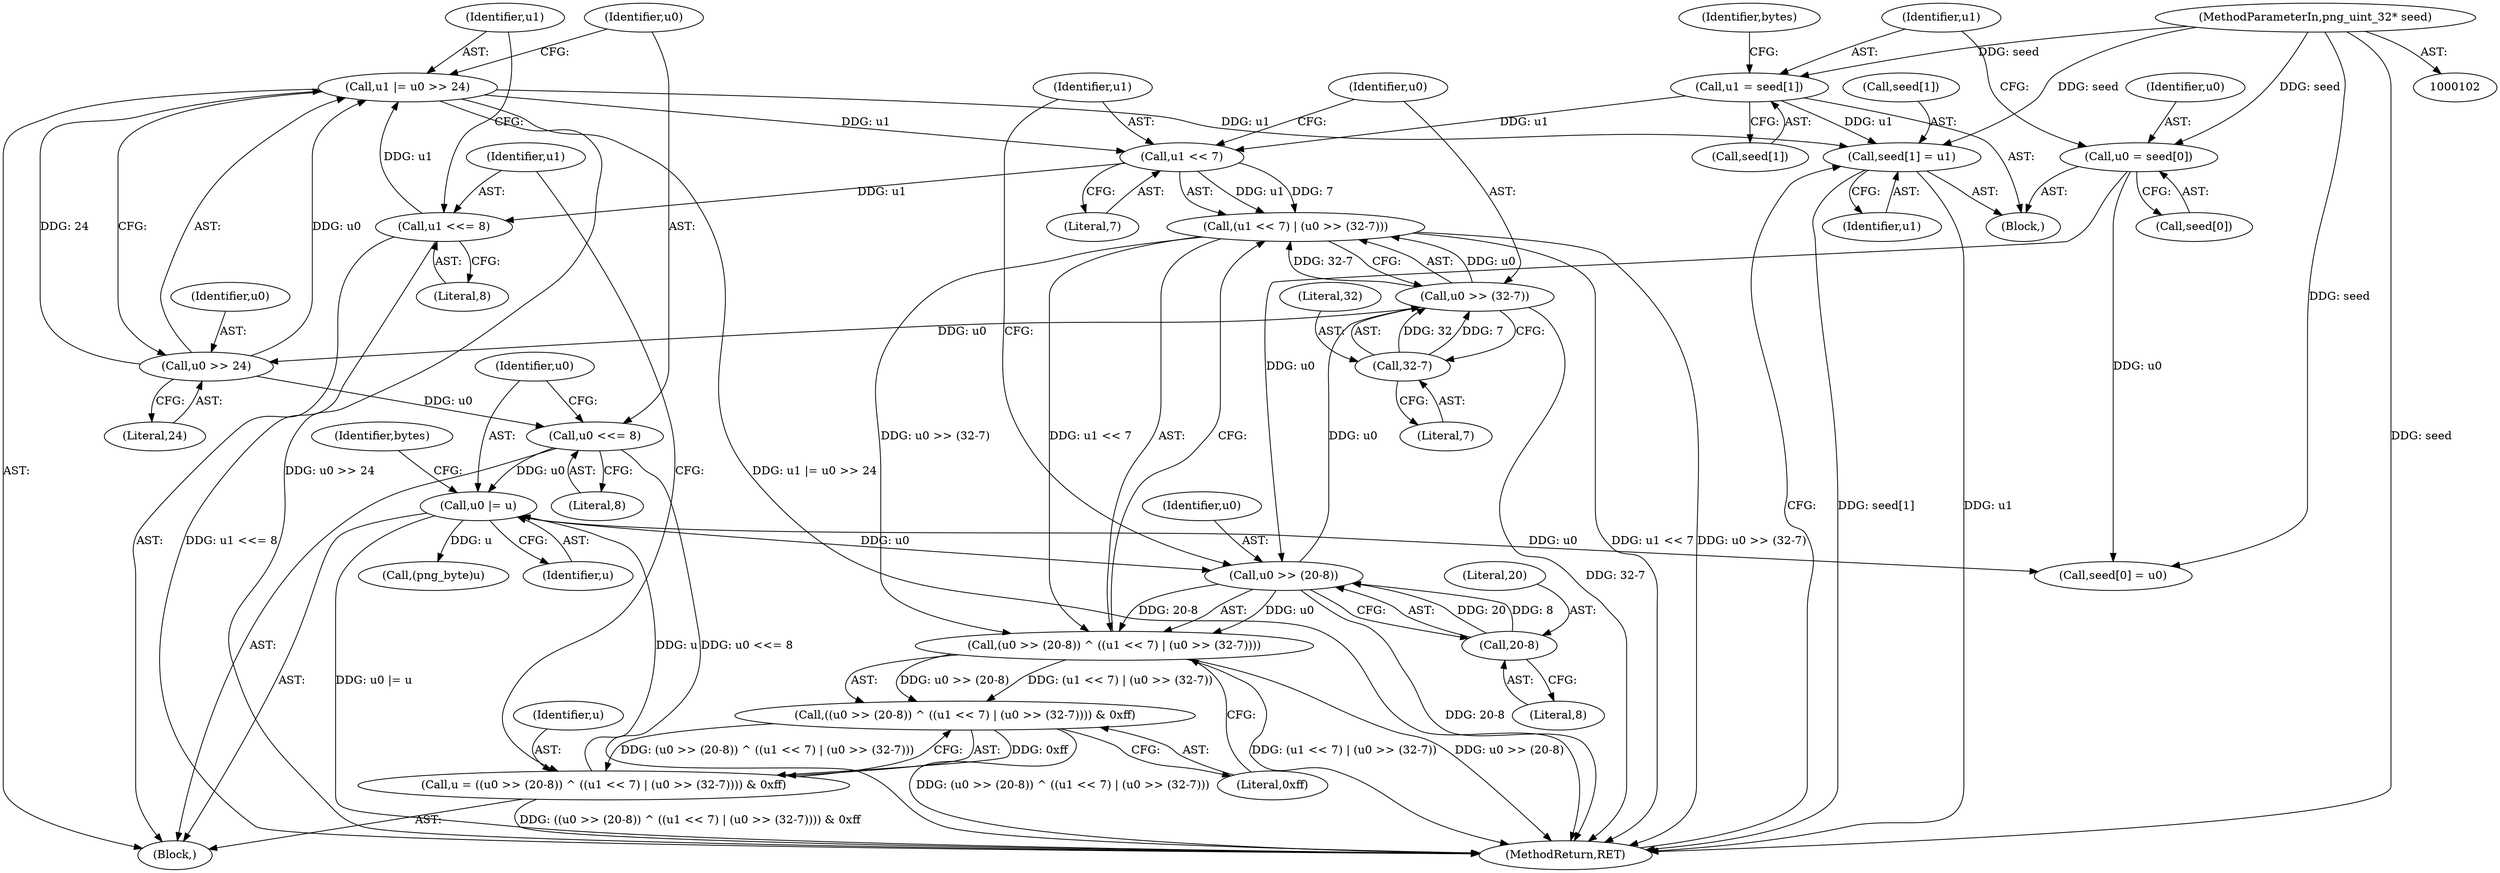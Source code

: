 digraph "0_Android_9d4853418ab2f754c2b63e091c29c5529b8b86ca_170@array" {
"1000182" [label="(Call,seed[1] = u1)"];
"1000159" [label="(Call,u1 |= u0 >> 24)"];
"1000156" [label="(Call,u1 <<= 8)"];
"1000147" [label="(Call,u1 << 7)"];
"1000114" [label="(Call,u1 = seed[1])"];
"1000103" [label="(MethodParameterIn,png_uint_32* seed)"];
"1000161" [label="(Call,u0 >> 24)"];
"1000150" [label="(Call,u0 >> (32-7))"];
"1000141" [label="(Call,u0 >> (20-8))"];
"1000167" [label="(Call,u0 |= u)"];
"1000164" [label="(Call,u0 <<= 8)"];
"1000137" [label="(Call,u = ((u0 >> (20-8)) ^ ((u1 << 7) | (u0 >> (32-7)))) & 0xff)"];
"1000139" [label="(Call,((u0 >> (20-8)) ^ ((u1 << 7) | (u0 >> (32-7)))) & 0xff)"];
"1000140" [label="(Call,(u0 >> (20-8)) ^ ((u1 << 7) | (u0 >> (32-7))))"];
"1000146" [label="(Call,(u1 << 7) | (u0 >> (32-7)))"];
"1000108" [label="(Call,u0 = seed[0])"];
"1000143" [label="(Call,20-8)"];
"1000152" [label="(Call,32-7)"];
"1000157" [label="(Identifier,u1)"];
"1000116" [label="(Call,seed[1])"];
"1000151" [label="(Identifier,u0)"];
"1000155" [label="(Literal,0xff)"];
"1000121" [label="(Identifier,bytes)"];
"1000174" [label="(Call,(png_byte)u)"];
"1000158" [label="(Literal,8)"];
"1000187" [label="(MethodReturn,RET)"];
"1000148" [label="(Identifier,u1)"];
"1000183" [label="(Call,seed[1])"];
"1000144" [label="(Literal,20)"];
"1000114" [label="(Call,u1 = seed[1])"];
"1000159" [label="(Call,u1 |= u0 >> 24)"];
"1000138" [label="(Identifier,u)"];
"1000186" [label="(Identifier,u1)"];
"1000142" [label="(Identifier,u0)"];
"1000109" [label="(Identifier,u0)"];
"1000169" [label="(Identifier,u)"];
"1000110" [label="(Call,seed[0])"];
"1000152" [label="(Call,32-7)"];
"1000115" [label="(Identifier,u1)"];
"1000137" [label="(Call,u = ((u0 >> (20-8)) ^ ((u1 << 7) | (u0 >> (32-7)))) & 0xff)"];
"1000162" [label="(Identifier,u0)"];
"1000166" [label="(Literal,8)"];
"1000140" [label="(Call,(u0 >> (20-8)) ^ ((u1 << 7) | (u0 >> (32-7))))"];
"1000135" [label="(Block,)"];
"1000108" [label="(Call,u0 = seed[0])"];
"1000146" [label="(Call,(u1 << 7) | (u0 >> (32-7)))"];
"1000165" [label="(Identifier,u0)"];
"1000141" [label="(Call,u0 >> (20-8))"];
"1000164" [label="(Call,u0 <<= 8)"];
"1000161" [label="(Call,u0 >> 24)"];
"1000163" [label="(Literal,24)"];
"1000143" [label="(Call,20-8)"];
"1000182" [label="(Call,seed[1] = u1)"];
"1000173" [label="(Identifier,bytes)"];
"1000150" [label="(Call,u0 >> (32-7))"];
"1000139" [label="(Call,((u0 >> (20-8)) ^ ((u1 << 7) | (u0 >> (32-7)))) & 0xff)"];
"1000106" [label="(Block,)"];
"1000156" [label="(Call,u1 <<= 8)"];
"1000167" [label="(Call,u0 |= u)"];
"1000145" [label="(Literal,8)"];
"1000147" [label="(Call,u1 << 7)"];
"1000177" [label="(Call,seed[0] = u0)"];
"1000160" [label="(Identifier,u1)"];
"1000103" [label="(MethodParameterIn,png_uint_32* seed)"];
"1000153" [label="(Literal,32)"];
"1000149" [label="(Literal,7)"];
"1000154" [label="(Literal,7)"];
"1000168" [label="(Identifier,u0)"];
"1000182" -> "1000106"  [label="AST: "];
"1000182" -> "1000186"  [label="CFG: "];
"1000183" -> "1000182"  [label="AST: "];
"1000186" -> "1000182"  [label="AST: "];
"1000187" -> "1000182"  [label="CFG: "];
"1000182" -> "1000187"  [label="DDG: u1"];
"1000182" -> "1000187"  [label="DDG: seed[1]"];
"1000159" -> "1000182"  [label="DDG: u1"];
"1000114" -> "1000182"  [label="DDG: u1"];
"1000103" -> "1000182"  [label="DDG: seed"];
"1000159" -> "1000135"  [label="AST: "];
"1000159" -> "1000161"  [label="CFG: "];
"1000160" -> "1000159"  [label="AST: "];
"1000161" -> "1000159"  [label="AST: "];
"1000165" -> "1000159"  [label="CFG: "];
"1000159" -> "1000187"  [label="DDG: u1 |= u0 >> 24"];
"1000159" -> "1000187"  [label="DDG: u0 >> 24"];
"1000159" -> "1000147"  [label="DDG: u1"];
"1000156" -> "1000159"  [label="DDG: u1"];
"1000161" -> "1000159"  [label="DDG: u0"];
"1000161" -> "1000159"  [label="DDG: 24"];
"1000156" -> "1000135"  [label="AST: "];
"1000156" -> "1000158"  [label="CFG: "];
"1000157" -> "1000156"  [label="AST: "];
"1000158" -> "1000156"  [label="AST: "];
"1000160" -> "1000156"  [label="CFG: "];
"1000156" -> "1000187"  [label="DDG: u1 <<= 8"];
"1000147" -> "1000156"  [label="DDG: u1"];
"1000147" -> "1000146"  [label="AST: "];
"1000147" -> "1000149"  [label="CFG: "];
"1000148" -> "1000147"  [label="AST: "];
"1000149" -> "1000147"  [label="AST: "];
"1000151" -> "1000147"  [label="CFG: "];
"1000147" -> "1000146"  [label="DDG: u1"];
"1000147" -> "1000146"  [label="DDG: 7"];
"1000114" -> "1000147"  [label="DDG: u1"];
"1000114" -> "1000106"  [label="AST: "];
"1000114" -> "1000116"  [label="CFG: "];
"1000115" -> "1000114"  [label="AST: "];
"1000116" -> "1000114"  [label="AST: "];
"1000121" -> "1000114"  [label="CFG: "];
"1000103" -> "1000114"  [label="DDG: seed"];
"1000103" -> "1000102"  [label="AST: "];
"1000103" -> "1000187"  [label="DDG: seed"];
"1000103" -> "1000108"  [label="DDG: seed"];
"1000103" -> "1000177"  [label="DDG: seed"];
"1000161" -> "1000163"  [label="CFG: "];
"1000162" -> "1000161"  [label="AST: "];
"1000163" -> "1000161"  [label="AST: "];
"1000150" -> "1000161"  [label="DDG: u0"];
"1000161" -> "1000164"  [label="DDG: u0"];
"1000150" -> "1000146"  [label="AST: "];
"1000150" -> "1000152"  [label="CFG: "];
"1000151" -> "1000150"  [label="AST: "];
"1000152" -> "1000150"  [label="AST: "];
"1000146" -> "1000150"  [label="CFG: "];
"1000150" -> "1000187"  [label="DDG: 32-7"];
"1000150" -> "1000146"  [label="DDG: u0"];
"1000150" -> "1000146"  [label="DDG: 32-7"];
"1000141" -> "1000150"  [label="DDG: u0"];
"1000152" -> "1000150"  [label="DDG: 32"];
"1000152" -> "1000150"  [label="DDG: 7"];
"1000141" -> "1000140"  [label="AST: "];
"1000141" -> "1000143"  [label="CFG: "];
"1000142" -> "1000141"  [label="AST: "];
"1000143" -> "1000141"  [label="AST: "];
"1000148" -> "1000141"  [label="CFG: "];
"1000141" -> "1000187"  [label="DDG: 20-8"];
"1000141" -> "1000140"  [label="DDG: u0"];
"1000141" -> "1000140"  [label="DDG: 20-8"];
"1000167" -> "1000141"  [label="DDG: u0"];
"1000108" -> "1000141"  [label="DDG: u0"];
"1000143" -> "1000141"  [label="DDG: 20"];
"1000143" -> "1000141"  [label="DDG: 8"];
"1000167" -> "1000135"  [label="AST: "];
"1000167" -> "1000169"  [label="CFG: "];
"1000168" -> "1000167"  [label="AST: "];
"1000169" -> "1000167"  [label="AST: "];
"1000173" -> "1000167"  [label="CFG: "];
"1000167" -> "1000187"  [label="DDG: u0 |= u"];
"1000164" -> "1000167"  [label="DDG: u0"];
"1000137" -> "1000167"  [label="DDG: u"];
"1000167" -> "1000174"  [label="DDG: u"];
"1000167" -> "1000177"  [label="DDG: u0"];
"1000164" -> "1000135"  [label="AST: "];
"1000164" -> "1000166"  [label="CFG: "];
"1000165" -> "1000164"  [label="AST: "];
"1000166" -> "1000164"  [label="AST: "];
"1000168" -> "1000164"  [label="CFG: "];
"1000164" -> "1000187"  [label="DDG: u0 <<= 8"];
"1000137" -> "1000135"  [label="AST: "];
"1000137" -> "1000139"  [label="CFG: "];
"1000138" -> "1000137"  [label="AST: "];
"1000139" -> "1000137"  [label="AST: "];
"1000157" -> "1000137"  [label="CFG: "];
"1000137" -> "1000187"  [label="DDG: ((u0 >> (20-8)) ^ ((u1 << 7) | (u0 >> (32-7)))) & 0xff"];
"1000139" -> "1000137"  [label="DDG: (u0 >> (20-8)) ^ ((u1 << 7) | (u0 >> (32-7)))"];
"1000139" -> "1000137"  [label="DDG: 0xff"];
"1000139" -> "1000155"  [label="CFG: "];
"1000140" -> "1000139"  [label="AST: "];
"1000155" -> "1000139"  [label="AST: "];
"1000139" -> "1000187"  [label="DDG: (u0 >> (20-8)) ^ ((u1 << 7) | (u0 >> (32-7)))"];
"1000140" -> "1000139"  [label="DDG: u0 >> (20-8)"];
"1000140" -> "1000139"  [label="DDG: (u1 << 7) | (u0 >> (32-7))"];
"1000140" -> "1000146"  [label="CFG: "];
"1000146" -> "1000140"  [label="AST: "];
"1000155" -> "1000140"  [label="CFG: "];
"1000140" -> "1000187"  [label="DDG: (u1 << 7) | (u0 >> (32-7))"];
"1000140" -> "1000187"  [label="DDG: u0 >> (20-8)"];
"1000146" -> "1000140"  [label="DDG: u1 << 7"];
"1000146" -> "1000140"  [label="DDG: u0 >> (32-7)"];
"1000146" -> "1000187"  [label="DDG: u0 >> (32-7)"];
"1000146" -> "1000187"  [label="DDG: u1 << 7"];
"1000108" -> "1000106"  [label="AST: "];
"1000108" -> "1000110"  [label="CFG: "];
"1000109" -> "1000108"  [label="AST: "];
"1000110" -> "1000108"  [label="AST: "];
"1000115" -> "1000108"  [label="CFG: "];
"1000108" -> "1000177"  [label="DDG: u0"];
"1000143" -> "1000145"  [label="CFG: "];
"1000144" -> "1000143"  [label="AST: "];
"1000145" -> "1000143"  [label="AST: "];
"1000152" -> "1000154"  [label="CFG: "];
"1000153" -> "1000152"  [label="AST: "];
"1000154" -> "1000152"  [label="AST: "];
}
